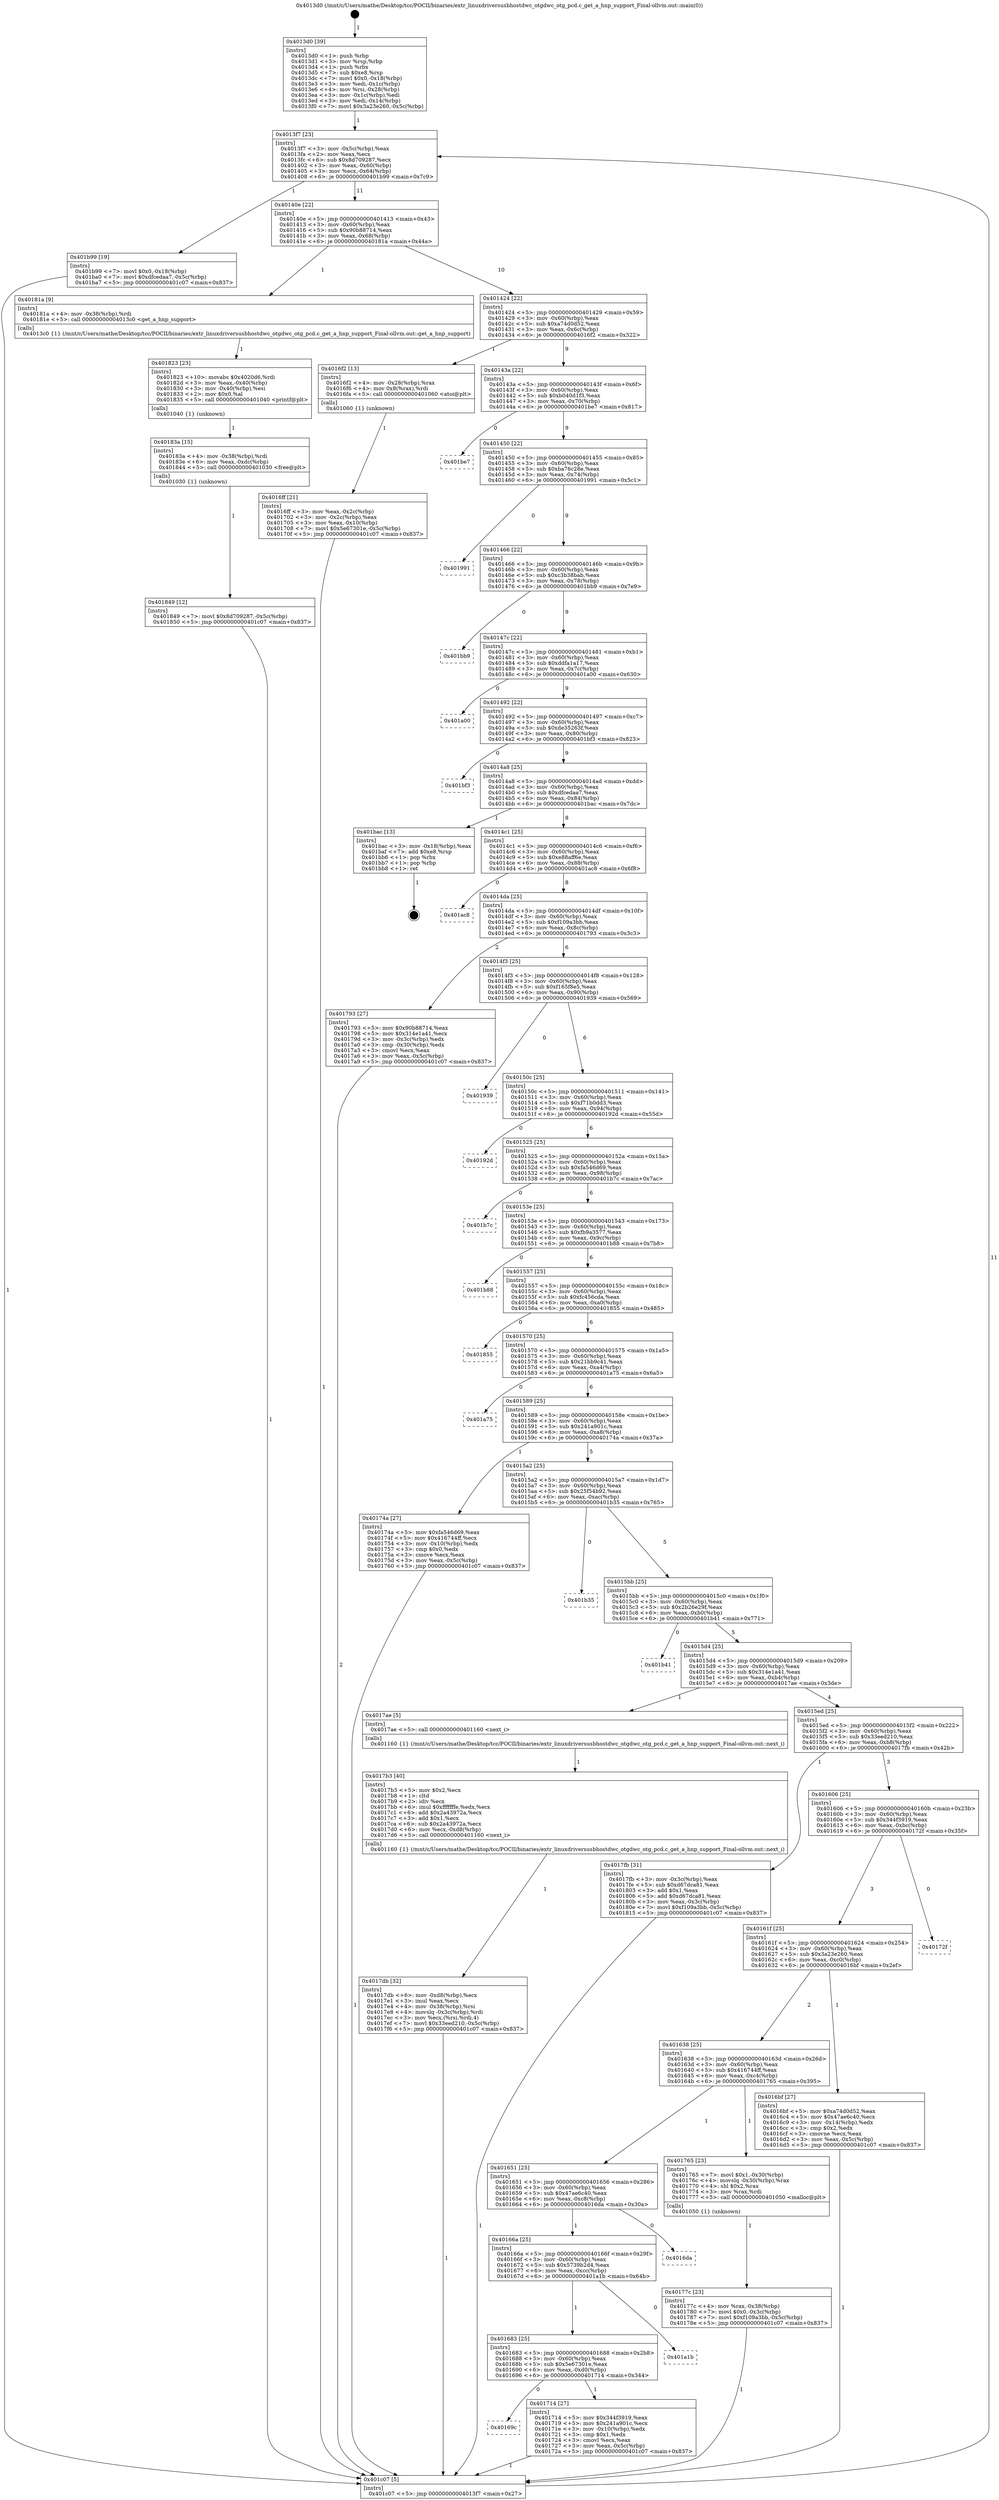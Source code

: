 digraph "0x4013d0" {
  label = "0x4013d0 (/mnt/c/Users/mathe/Desktop/tcc/POCII/binaries/extr_linuxdriversusbhostdwc_otgdwc_otg_pcd.c_get_a_hnp_support_Final-ollvm.out::main(0))"
  labelloc = "t"
  node[shape=record]

  Entry [label="",width=0.3,height=0.3,shape=circle,fillcolor=black,style=filled]
  "0x4013f7" [label="{
     0x4013f7 [23]\l
     | [instrs]\l
     &nbsp;&nbsp;0x4013f7 \<+3\>: mov -0x5c(%rbp),%eax\l
     &nbsp;&nbsp;0x4013fa \<+2\>: mov %eax,%ecx\l
     &nbsp;&nbsp;0x4013fc \<+6\>: sub $0x8d709287,%ecx\l
     &nbsp;&nbsp;0x401402 \<+3\>: mov %eax,-0x60(%rbp)\l
     &nbsp;&nbsp;0x401405 \<+3\>: mov %ecx,-0x64(%rbp)\l
     &nbsp;&nbsp;0x401408 \<+6\>: je 0000000000401b99 \<main+0x7c9\>\l
  }"]
  "0x401b99" [label="{
     0x401b99 [19]\l
     | [instrs]\l
     &nbsp;&nbsp;0x401b99 \<+7\>: movl $0x0,-0x18(%rbp)\l
     &nbsp;&nbsp;0x401ba0 \<+7\>: movl $0xdfcedaa7,-0x5c(%rbp)\l
     &nbsp;&nbsp;0x401ba7 \<+5\>: jmp 0000000000401c07 \<main+0x837\>\l
  }"]
  "0x40140e" [label="{
     0x40140e [22]\l
     | [instrs]\l
     &nbsp;&nbsp;0x40140e \<+5\>: jmp 0000000000401413 \<main+0x43\>\l
     &nbsp;&nbsp;0x401413 \<+3\>: mov -0x60(%rbp),%eax\l
     &nbsp;&nbsp;0x401416 \<+5\>: sub $0x90b88714,%eax\l
     &nbsp;&nbsp;0x40141b \<+3\>: mov %eax,-0x68(%rbp)\l
     &nbsp;&nbsp;0x40141e \<+6\>: je 000000000040181a \<main+0x44a\>\l
  }"]
  Exit [label="",width=0.3,height=0.3,shape=circle,fillcolor=black,style=filled,peripheries=2]
  "0x40181a" [label="{
     0x40181a [9]\l
     | [instrs]\l
     &nbsp;&nbsp;0x40181a \<+4\>: mov -0x38(%rbp),%rdi\l
     &nbsp;&nbsp;0x40181e \<+5\>: call 00000000004013c0 \<get_a_hnp_support\>\l
     | [calls]\l
     &nbsp;&nbsp;0x4013c0 \{1\} (/mnt/c/Users/mathe/Desktop/tcc/POCII/binaries/extr_linuxdriversusbhostdwc_otgdwc_otg_pcd.c_get_a_hnp_support_Final-ollvm.out::get_a_hnp_support)\l
  }"]
  "0x401424" [label="{
     0x401424 [22]\l
     | [instrs]\l
     &nbsp;&nbsp;0x401424 \<+5\>: jmp 0000000000401429 \<main+0x59\>\l
     &nbsp;&nbsp;0x401429 \<+3\>: mov -0x60(%rbp),%eax\l
     &nbsp;&nbsp;0x40142c \<+5\>: sub $0xa74d0d52,%eax\l
     &nbsp;&nbsp;0x401431 \<+3\>: mov %eax,-0x6c(%rbp)\l
     &nbsp;&nbsp;0x401434 \<+6\>: je 00000000004016f2 \<main+0x322\>\l
  }"]
  "0x401849" [label="{
     0x401849 [12]\l
     | [instrs]\l
     &nbsp;&nbsp;0x401849 \<+7\>: movl $0x8d709287,-0x5c(%rbp)\l
     &nbsp;&nbsp;0x401850 \<+5\>: jmp 0000000000401c07 \<main+0x837\>\l
  }"]
  "0x4016f2" [label="{
     0x4016f2 [13]\l
     | [instrs]\l
     &nbsp;&nbsp;0x4016f2 \<+4\>: mov -0x28(%rbp),%rax\l
     &nbsp;&nbsp;0x4016f6 \<+4\>: mov 0x8(%rax),%rdi\l
     &nbsp;&nbsp;0x4016fa \<+5\>: call 0000000000401060 \<atoi@plt\>\l
     | [calls]\l
     &nbsp;&nbsp;0x401060 \{1\} (unknown)\l
  }"]
  "0x40143a" [label="{
     0x40143a [22]\l
     | [instrs]\l
     &nbsp;&nbsp;0x40143a \<+5\>: jmp 000000000040143f \<main+0x6f\>\l
     &nbsp;&nbsp;0x40143f \<+3\>: mov -0x60(%rbp),%eax\l
     &nbsp;&nbsp;0x401442 \<+5\>: sub $0xb040d1f3,%eax\l
     &nbsp;&nbsp;0x401447 \<+3\>: mov %eax,-0x70(%rbp)\l
     &nbsp;&nbsp;0x40144a \<+6\>: je 0000000000401be7 \<main+0x817\>\l
  }"]
  "0x40183a" [label="{
     0x40183a [15]\l
     | [instrs]\l
     &nbsp;&nbsp;0x40183a \<+4\>: mov -0x38(%rbp),%rdi\l
     &nbsp;&nbsp;0x40183e \<+6\>: mov %eax,-0xdc(%rbp)\l
     &nbsp;&nbsp;0x401844 \<+5\>: call 0000000000401030 \<free@plt\>\l
     | [calls]\l
     &nbsp;&nbsp;0x401030 \{1\} (unknown)\l
  }"]
  "0x401be7" [label="{
     0x401be7\l
  }", style=dashed]
  "0x401450" [label="{
     0x401450 [22]\l
     | [instrs]\l
     &nbsp;&nbsp;0x401450 \<+5\>: jmp 0000000000401455 \<main+0x85\>\l
     &nbsp;&nbsp;0x401455 \<+3\>: mov -0x60(%rbp),%eax\l
     &nbsp;&nbsp;0x401458 \<+5\>: sub $0xba76c28e,%eax\l
     &nbsp;&nbsp;0x40145d \<+3\>: mov %eax,-0x74(%rbp)\l
     &nbsp;&nbsp;0x401460 \<+6\>: je 0000000000401991 \<main+0x5c1\>\l
  }"]
  "0x401823" [label="{
     0x401823 [23]\l
     | [instrs]\l
     &nbsp;&nbsp;0x401823 \<+10\>: movabs $0x4020d6,%rdi\l
     &nbsp;&nbsp;0x40182d \<+3\>: mov %eax,-0x40(%rbp)\l
     &nbsp;&nbsp;0x401830 \<+3\>: mov -0x40(%rbp),%esi\l
     &nbsp;&nbsp;0x401833 \<+2\>: mov $0x0,%al\l
     &nbsp;&nbsp;0x401835 \<+5\>: call 0000000000401040 \<printf@plt\>\l
     | [calls]\l
     &nbsp;&nbsp;0x401040 \{1\} (unknown)\l
  }"]
  "0x401991" [label="{
     0x401991\l
  }", style=dashed]
  "0x401466" [label="{
     0x401466 [22]\l
     | [instrs]\l
     &nbsp;&nbsp;0x401466 \<+5\>: jmp 000000000040146b \<main+0x9b\>\l
     &nbsp;&nbsp;0x40146b \<+3\>: mov -0x60(%rbp),%eax\l
     &nbsp;&nbsp;0x40146e \<+5\>: sub $0xc3b38bab,%eax\l
     &nbsp;&nbsp;0x401473 \<+3\>: mov %eax,-0x78(%rbp)\l
     &nbsp;&nbsp;0x401476 \<+6\>: je 0000000000401bb9 \<main+0x7e9\>\l
  }"]
  "0x4017db" [label="{
     0x4017db [32]\l
     | [instrs]\l
     &nbsp;&nbsp;0x4017db \<+6\>: mov -0xd8(%rbp),%ecx\l
     &nbsp;&nbsp;0x4017e1 \<+3\>: imul %eax,%ecx\l
     &nbsp;&nbsp;0x4017e4 \<+4\>: mov -0x38(%rbp),%rsi\l
     &nbsp;&nbsp;0x4017e8 \<+4\>: movslq -0x3c(%rbp),%rdi\l
     &nbsp;&nbsp;0x4017ec \<+3\>: mov %ecx,(%rsi,%rdi,4)\l
     &nbsp;&nbsp;0x4017ef \<+7\>: movl $0x33eed210,-0x5c(%rbp)\l
     &nbsp;&nbsp;0x4017f6 \<+5\>: jmp 0000000000401c07 \<main+0x837\>\l
  }"]
  "0x401bb9" [label="{
     0x401bb9\l
  }", style=dashed]
  "0x40147c" [label="{
     0x40147c [22]\l
     | [instrs]\l
     &nbsp;&nbsp;0x40147c \<+5\>: jmp 0000000000401481 \<main+0xb1\>\l
     &nbsp;&nbsp;0x401481 \<+3\>: mov -0x60(%rbp),%eax\l
     &nbsp;&nbsp;0x401484 \<+5\>: sub $0xddfa1a17,%eax\l
     &nbsp;&nbsp;0x401489 \<+3\>: mov %eax,-0x7c(%rbp)\l
     &nbsp;&nbsp;0x40148c \<+6\>: je 0000000000401a00 \<main+0x630\>\l
  }"]
  "0x4017b3" [label="{
     0x4017b3 [40]\l
     | [instrs]\l
     &nbsp;&nbsp;0x4017b3 \<+5\>: mov $0x2,%ecx\l
     &nbsp;&nbsp;0x4017b8 \<+1\>: cltd\l
     &nbsp;&nbsp;0x4017b9 \<+2\>: idiv %ecx\l
     &nbsp;&nbsp;0x4017bb \<+6\>: imul $0xfffffffe,%edx,%ecx\l
     &nbsp;&nbsp;0x4017c1 \<+6\>: add $0x2a43972a,%ecx\l
     &nbsp;&nbsp;0x4017c7 \<+3\>: add $0x1,%ecx\l
     &nbsp;&nbsp;0x4017ca \<+6\>: sub $0x2a43972a,%ecx\l
     &nbsp;&nbsp;0x4017d0 \<+6\>: mov %ecx,-0xd8(%rbp)\l
     &nbsp;&nbsp;0x4017d6 \<+5\>: call 0000000000401160 \<next_i\>\l
     | [calls]\l
     &nbsp;&nbsp;0x401160 \{1\} (/mnt/c/Users/mathe/Desktop/tcc/POCII/binaries/extr_linuxdriversusbhostdwc_otgdwc_otg_pcd.c_get_a_hnp_support_Final-ollvm.out::next_i)\l
  }"]
  "0x401a00" [label="{
     0x401a00\l
  }", style=dashed]
  "0x401492" [label="{
     0x401492 [22]\l
     | [instrs]\l
     &nbsp;&nbsp;0x401492 \<+5\>: jmp 0000000000401497 \<main+0xc7\>\l
     &nbsp;&nbsp;0x401497 \<+3\>: mov -0x60(%rbp),%eax\l
     &nbsp;&nbsp;0x40149a \<+5\>: sub $0xde35263f,%eax\l
     &nbsp;&nbsp;0x40149f \<+3\>: mov %eax,-0x80(%rbp)\l
     &nbsp;&nbsp;0x4014a2 \<+6\>: je 0000000000401bf3 \<main+0x823\>\l
  }"]
  "0x40177c" [label="{
     0x40177c [23]\l
     | [instrs]\l
     &nbsp;&nbsp;0x40177c \<+4\>: mov %rax,-0x38(%rbp)\l
     &nbsp;&nbsp;0x401780 \<+7\>: movl $0x0,-0x3c(%rbp)\l
     &nbsp;&nbsp;0x401787 \<+7\>: movl $0xf109a3bb,-0x5c(%rbp)\l
     &nbsp;&nbsp;0x40178e \<+5\>: jmp 0000000000401c07 \<main+0x837\>\l
  }"]
  "0x401bf3" [label="{
     0x401bf3\l
  }", style=dashed]
  "0x4014a8" [label="{
     0x4014a8 [25]\l
     | [instrs]\l
     &nbsp;&nbsp;0x4014a8 \<+5\>: jmp 00000000004014ad \<main+0xdd\>\l
     &nbsp;&nbsp;0x4014ad \<+3\>: mov -0x60(%rbp),%eax\l
     &nbsp;&nbsp;0x4014b0 \<+5\>: sub $0xdfcedaa7,%eax\l
     &nbsp;&nbsp;0x4014b5 \<+6\>: mov %eax,-0x84(%rbp)\l
     &nbsp;&nbsp;0x4014bb \<+6\>: je 0000000000401bac \<main+0x7dc\>\l
  }"]
  "0x40169c" [label="{
     0x40169c\l
  }", style=dashed]
  "0x401bac" [label="{
     0x401bac [13]\l
     | [instrs]\l
     &nbsp;&nbsp;0x401bac \<+3\>: mov -0x18(%rbp),%eax\l
     &nbsp;&nbsp;0x401baf \<+7\>: add $0xe8,%rsp\l
     &nbsp;&nbsp;0x401bb6 \<+1\>: pop %rbx\l
     &nbsp;&nbsp;0x401bb7 \<+1\>: pop %rbp\l
     &nbsp;&nbsp;0x401bb8 \<+1\>: ret\l
  }"]
  "0x4014c1" [label="{
     0x4014c1 [25]\l
     | [instrs]\l
     &nbsp;&nbsp;0x4014c1 \<+5\>: jmp 00000000004014c6 \<main+0xf6\>\l
     &nbsp;&nbsp;0x4014c6 \<+3\>: mov -0x60(%rbp),%eax\l
     &nbsp;&nbsp;0x4014c9 \<+5\>: sub $0xe88aff6e,%eax\l
     &nbsp;&nbsp;0x4014ce \<+6\>: mov %eax,-0x88(%rbp)\l
     &nbsp;&nbsp;0x4014d4 \<+6\>: je 0000000000401ac8 \<main+0x6f8\>\l
  }"]
  "0x401714" [label="{
     0x401714 [27]\l
     | [instrs]\l
     &nbsp;&nbsp;0x401714 \<+5\>: mov $0x344f3919,%eax\l
     &nbsp;&nbsp;0x401719 \<+5\>: mov $0x241a901c,%ecx\l
     &nbsp;&nbsp;0x40171e \<+3\>: mov -0x10(%rbp),%edx\l
     &nbsp;&nbsp;0x401721 \<+3\>: cmp $0x1,%edx\l
     &nbsp;&nbsp;0x401724 \<+3\>: cmovl %ecx,%eax\l
     &nbsp;&nbsp;0x401727 \<+3\>: mov %eax,-0x5c(%rbp)\l
     &nbsp;&nbsp;0x40172a \<+5\>: jmp 0000000000401c07 \<main+0x837\>\l
  }"]
  "0x401ac8" [label="{
     0x401ac8\l
  }", style=dashed]
  "0x4014da" [label="{
     0x4014da [25]\l
     | [instrs]\l
     &nbsp;&nbsp;0x4014da \<+5\>: jmp 00000000004014df \<main+0x10f\>\l
     &nbsp;&nbsp;0x4014df \<+3\>: mov -0x60(%rbp),%eax\l
     &nbsp;&nbsp;0x4014e2 \<+5\>: sub $0xf109a3bb,%eax\l
     &nbsp;&nbsp;0x4014e7 \<+6\>: mov %eax,-0x8c(%rbp)\l
     &nbsp;&nbsp;0x4014ed \<+6\>: je 0000000000401793 \<main+0x3c3\>\l
  }"]
  "0x401683" [label="{
     0x401683 [25]\l
     | [instrs]\l
     &nbsp;&nbsp;0x401683 \<+5\>: jmp 0000000000401688 \<main+0x2b8\>\l
     &nbsp;&nbsp;0x401688 \<+3\>: mov -0x60(%rbp),%eax\l
     &nbsp;&nbsp;0x40168b \<+5\>: sub $0x5e67301e,%eax\l
     &nbsp;&nbsp;0x401690 \<+6\>: mov %eax,-0xd0(%rbp)\l
     &nbsp;&nbsp;0x401696 \<+6\>: je 0000000000401714 \<main+0x344\>\l
  }"]
  "0x401793" [label="{
     0x401793 [27]\l
     | [instrs]\l
     &nbsp;&nbsp;0x401793 \<+5\>: mov $0x90b88714,%eax\l
     &nbsp;&nbsp;0x401798 \<+5\>: mov $0x314e1a41,%ecx\l
     &nbsp;&nbsp;0x40179d \<+3\>: mov -0x3c(%rbp),%edx\l
     &nbsp;&nbsp;0x4017a0 \<+3\>: cmp -0x30(%rbp),%edx\l
     &nbsp;&nbsp;0x4017a3 \<+3\>: cmovl %ecx,%eax\l
     &nbsp;&nbsp;0x4017a6 \<+3\>: mov %eax,-0x5c(%rbp)\l
     &nbsp;&nbsp;0x4017a9 \<+5\>: jmp 0000000000401c07 \<main+0x837\>\l
  }"]
  "0x4014f3" [label="{
     0x4014f3 [25]\l
     | [instrs]\l
     &nbsp;&nbsp;0x4014f3 \<+5\>: jmp 00000000004014f8 \<main+0x128\>\l
     &nbsp;&nbsp;0x4014f8 \<+3\>: mov -0x60(%rbp),%eax\l
     &nbsp;&nbsp;0x4014fb \<+5\>: sub $0xf165f8e5,%eax\l
     &nbsp;&nbsp;0x401500 \<+6\>: mov %eax,-0x90(%rbp)\l
     &nbsp;&nbsp;0x401506 \<+6\>: je 0000000000401939 \<main+0x569\>\l
  }"]
  "0x401a1b" [label="{
     0x401a1b\l
  }", style=dashed]
  "0x401939" [label="{
     0x401939\l
  }", style=dashed]
  "0x40150c" [label="{
     0x40150c [25]\l
     | [instrs]\l
     &nbsp;&nbsp;0x40150c \<+5\>: jmp 0000000000401511 \<main+0x141\>\l
     &nbsp;&nbsp;0x401511 \<+3\>: mov -0x60(%rbp),%eax\l
     &nbsp;&nbsp;0x401514 \<+5\>: sub $0xf71b0dd3,%eax\l
     &nbsp;&nbsp;0x401519 \<+6\>: mov %eax,-0x94(%rbp)\l
     &nbsp;&nbsp;0x40151f \<+6\>: je 000000000040192d \<main+0x55d\>\l
  }"]
  "0x40166a" [label="{
     0x40166a [25]\l
     | [instrs]\l
     &nbsp;&nbsp;0x40166a \<+5\>: jmp 000000000040166f \<main+0x29f\>\l
     &nbsp;&nbsp;0x40166f \<+3\>: mov -0x60(%rbp),%eax\l
     &nbsp;&nbsp;0x401672 \<+5\>: sub $0x5739b2d4,%eax\l
     &nbsp;&nbsp;0x401677 \<+6\>: mov %eax,-0xcc(%rbp)\l
     &nbsp;&nbsp;0x40167d \<+6\>: je 0000000000401a1b \<main+0x64b\>\l
  }"]
  "0x40192d" [label="{
     0x40192d\l
  }", style=dashed]
  "0x401525" [label="{
     0x401525 [25]\l
     | [instrs]\l
     &nbsp;&nbsp;0x401525 \<+5\>: jmp 000000000040152a \<main+0x15a\>\l
     &nbsp;&nbsp;0x40152a \<+3\>: mov -0x60(%rbp),%eax\l
     &nbsp;&nbsp;0x40152d \<+5\>: sub $0xfa546d69,%eax\l
     &nbsp;&nbsp;0x401532 \<+6\>: mov %eax,-0x98(%rbp)\l
     &nbsp;&nbsp;0x401538 \<+6\>: je 0000000000401b7c \<main+0x7ac\>\l
  }"]
  "0x4016da" [label="{
     0x4016da\l
  }", style=dashed]
  "0x401b7c" [label="{
     0x401b7c\l
  }", style=dashed]
  "0x40153e" [label="{
     0x40153e [25]\l
     | [instrs]\l
     &nbsp;&nbsp;0x40153e \<+5\>: jmp 0000000000401543 \<main+0x173\>\l
     &nbsp;&nbsp;0x401543 \<+3\>: mov -0x60(%rbp),%eax\l
     &nbsp;&nbsp;0x401546 \<+5\>: sub $0xfb9a3577,%eax\l
     &nbsp;&nbsp;0x40154b \<+6\>: mov %eax,-0x9c(%rbp)\l
     &nbsp;&nbsp;0x401551 \<+6\>: je 0000000000401b88 \<main+0x7b8\>\l
  }"]
  "0x401651" [label="{
     0x401651 [25]\l
     | [instrs]\l
     &nbsp;&nbsp;0x401651 \<+5\>: jmp 0000000000401656 \<main+0x286\>\l
     &nbsp;&nbsp;0x401656 \<+3\>: mov -0x60(%rbp),%eax\l
     &nbsp;&nbsp;0x401659 \<+5\>: sub $0x47ae6c40,%eax\l
     &nbsp;&nbsp;0x40165e \<+6\>: mov %eax,-0xc8(%rbp)\l
     &nbsp;&nbsp;0x401664 \<+6\>: je 00000000004016da \<main+0x30a\>\l
  }"]
  "0x401b88" [label="{
     0x401b88\l
  }", style=dashed]
  "0x401557" [label="{
     0x401557 [25]\l
     | [instrs]\l
     &nbsp;&nbsp;0x401557 \<+5\>: jmp 000000000040155c \<main+0x18c\>\l
     &nbsp;&nbsp;0x40155c \<+3\>: mov -0x60(%rbp),%eax\l
     &nbsp;&nbsp;0x40155f \<+5\>: sub $0xfc456cda,%eax\l
     &nbsp;&nbsp;0x401564 \<+6\>: mov %eax,-0xa0(%rbp)\l
     &nbsp;&nbsp;0x40156a \<+6\>: je 0000000000401855 \<main+0x485\>\l
  }"]
  "0x401765" [label="{
     0x401765 [23]\l
     | [instrs]\l
     &nbsp;&nbsp;0x401765 \<+7\>: movl $0x1,-0x30(%rbp)\l
     &nbsp;&nbsp;0x40176c \<+4\>: movslq -0x30(%rbp),%rax\l
     &nbsp;&nbsp;0x401770 \<+4\>: shl $0x2,%rax\l
     &nbsp;&nbsp;0x401774 \<+3\>: mov %rax,%rdi\l
     &nbsp;&nbsp;0x401777 \<+5\>: call 0000000000401050 \<malloc@plt\>\l
     | [calls]\l
     &nbsp;&nbsp;0x401050 \{1\} (unknown)\l
  }"]
  "0x401855" [label="{
     0x401855\l
  }", style=dashed]
  "0x401570" [label="{
     0x401570 [25]\l
     | [instrs]\l
     &nbsp;&nbsp;0x401570 \<+5\>: jmp 0000000000401575 \<main+0x1a5\>\l
     &nbsp;&nbsp;0x401575 \<+3\>: mov -0x60(%rbp),%eax\l
     &nbsp;&nbsp;0x401578 \<+5\>: sub $0x21bb9c41,%eax\l
     &nbsp;&nbsp;0x40157d \<+6\>: mov %eax,-0xa4(%rbp)\l
     &nbsp;&nbsp;0x401583 \<+6\>: je 0000000000401a75 \<main+0x6a5\>\l
  }"]
  "0x4016ff" [label="{
     0x4016ff [21]\l
     | [instrs]\l
     &nbsp;&nbsp;0x4016ff \<+3\>: mov %eax,-0x2c(%rbp)\l
     &nbsp;&nbsp;0x401702 \<+3\>: mov -0x2c(%rbp),%eax\l
     &nbsp;&nbsp;0x401705 \<+3\>: mov %eax,-0x10(%rbp)\l
     &nbsp;&nbsp;0x401708 \<+7\>: movl $0x5e67301e,-0x5c(%rbp)\l
     &nbsp;&nbsp;0x40170f \<+5\>: jmp 0000000000401c07 \<main+0x837\>\l
  }"]
  "0x401a75" [label="{
     0x401a75\l
  }", style=dashed]
  "0x401589" [label="{
     0x401589 [25]\l
     | [instrs]\l
     &nbsp;&nbsp;0x401589 \<+5\>: jmp 000000000040158e \<main+0x1be\>\l
     &nbsp;&nbsp;0x40158e \<+3\>: mov -0x60(%rbp),%eax\l
     &nbsp;&nbsp;0x401591 \<+5\>: sub $0x241a901c,%eax\l
     &nbsp;&nbsp;0x401596 \<+6\>: mov %eax,-0xa8(%rbp)\l
     &nbsp;&nbsp;0x40159c \<+6\>: je 000000000040174a \<main+0x37a\>\l
  }"]
  "0x4013d0" [label="{
     0x4013d0 [39]\l
     | [instrs]\l
     &nbsp;&nbsp;0x4013d0 \<+1\>: push %rbp\l
     &nbsp;&nbsp;0x4013d1 \<+3\>: mov %rsp,%rbp\l
     &nbsp;&nbsp;0x4013d4 \<+1\>: push %rbx\l
     &nbsp;&nbsp;0x4013d5 \<+7\>: sub $0xe8,%rsp\l
     &nbsp;&nbsp;0x4013dc \<+7\>: movl $0x0,-0x18(%rbp)\l
     &nbsp;&nbsp;0x4013e3 \<+3\>: mov %edi,-0x1c(%rbp)\l
     &nbsp;&nbsp;0x4013e6 \<+4\>: mov %rsi,-0x28(%rbp)\l
     &nbsp;&nbsp;0x4013ea \<+3\>: mov -0x1c(%rbp),%edi\l
     &nbsp;&nbsp;0x4013ed \<+3\>: mov %edi,-0x14(%rbp)\l
     &nbsp;&nbsp;0x4013f0 \<+7\>: movl $0x3a23e260,-0x5c(%rbp)\l
  }"]
  "0x40174a" [label="{
     0x40174a [27]\l
     | [instrs]\l
     &nbsp;&nbsp;0x40174a \<+5\>: mov $0xfa546d69,%eax\l
     &nbsp;&nbsp;0x40174f \<+5\>: mov $0x416744ff,%ecx\l
     &nbsp;&nbsp;0x401754 \<+3\>: mov -0x10(%rbp),%edx\l
     &nbsp;&nbsp;0x401757 \<+3\>: cmp $0x0,%edx\l
     &nbsp;&nbsp;0x40175a \<+3\>: cmove %ecx,%eax\l
     &nbsp;&nbsp;0x40175d \<+3\>: mov %eax,-0x5c(%rbp)\l
     &nbsp;&nbsp;0x401760 \<+5\>: jmp 0000000000401c07 \<main+0x837\>\l
  }"]
  "0x4015a2" [label="{
     0x4015a2 [25]\l
     | [instrs]\l
     &nbsp;&nbsp;0x4015a2 \<+5\>: jmp 00000000004015a7 \<main+0x1d7\>\l
     &nbsp;&nbsp;0x4015a7 \<+3\>: mov -0x60(%rbp),%eax\l
     &nbsp;&nbsp;0x4015aa \<+5\>: sub $0x25f54b92,%eax\l
     &nbsp;&nbsp;0x4015af \<+6\>: mov %eax,-0xac(%rbp)\l
     &nbsp;&nbsp;0x4015b5 \<+6\>: je 0000000000401b35 \<main+0x765\>\l
  }"]
  "0x401c07" [label="{
     0x401c07 [5]\l
     | [instrs]\l
     &nbsp;&nbsp;0x401c07 \<+5\>: jmp 00000000004013f7 \<main+0x27\>\l
  }"]
  "0x401b35" [label="{
     0x401b35\l
  }", style=dashed]
  "0x4015bb" [label="{
     0x4015bb [25]\l
     | [instrs]\l
     &nbsp;&nbsp;0x4015bb \<+5\>: jmp 00000000004015c0 \<main+0x1f0\>\l
     &nbsp;&nbsp;0x4015c0 \<+3\>: mov -0x60(%rbp),%eax\l
     &nbsp;&nbsp;0x4015c3 \<+5\>: sub $0x2b26e29f,%eax\l
     &nbsp;&nbsp;0x4015c8 \<+6\>: mov %eax,-0xb0(%rbp)\l
     &nbsp;&nbsp;0x4015ce \<+6\>: je 0000000000401b41 \<main+0x771\>\l
  }"]
  "0x401638" [label="{
     0x401638 [25]\l
     | [instrs]\l
     &nbsp;&nbsp;0x401638 \<+5\>: jmp 000000000040163d \<main+0x26d\>\l
     &nbsp;&nbsp;0x40163d \<+3\>: mov -0x60(%rbp),%eax\l
     &nbsp;&nbsp;0x401640 \<+5\>: sub $0x416744ff,%eax\l
     &nbsp;&nbsp;0x401645 \<+6\>: mov %eax,-0xc4(%rbp)\l
     &nbsp;&nbsp;0x40164b \<+6\>: je 0000000000401765 \<main+0x395\>\l
  }"]
  "0x401b41" [label="{
     0x401b41\l
  }", style=dashed]
  "0x4015d4" [label="{
     0x4015d4 [25]\l
     | [instrs]\l
     &nbsp;&nbsp;0x4015d4 \<+5\>: jmp 00000000004015d9 \<main+0x209\>\l
     &nbsp;&nbsp;0x4015d9 \<+3\>: mov -0x60(%rbp),%eax\l
     &nbsp;&nbsp;0x4015dc \<+5\>: sub $0x314e1a41,%eax\l
     &nbsp;&nbsp;0x4015e1 \<+6\>: mov %eax,-0xb4(%rbp)\l
     &nbsp;&nbsp;0x4015e7 \<+6\>: je 00000000004017ae \<main+0x3de\>\l
  }"]
  "0x4016bf" [label="{
     0x4016bf [27]\l
     | [instrs]\l
     &nbsp;&nbsp;0x4016bf \<+5\>: mov $0xa74d0d52,%eax\l
     &nbsp;&nbsp;0x4016c4 \<+5\>: mov $0x47ae6c40,%ecx\l
     &nbsp;&nbsp;0x4016c9 \<+3\>: mov -0x14(%rbp),%edx\l
     &nbsp;&nbsp;0x4016cc \<+3\>: cmp $0x2,%edx\l
     &nbsp;&nbsp;0x4016cf \<+3\>: cmovne %ecx,%eax\l
     &nbsp;&nbsp;0x4016d2 \<+3\>: mov %eax,-0x5c(%rbp)\l
     &nbsp;&nbsp;0x4016d5 \<+5\>: jmp 0000000000401c07 \<main+0x837\>\l
  }"]
  "0x4017ae" [label="{
     0x4017ae [5]\l
     | [instrs]\l
     &nbsp;&nbsp;0x4017ae \<+5\>: call 0000000000401160 \<next_i\>\l
     | [calls]\l
     &nbsp;&nbsp;0x401160 \{1\} (/mnt/c/Users/mathe/Desktop/tcc/POCII/binaries/extr_linuxdriversusbhostdwc_otgdwc_otg_pcd.c_get_a_hnp_support_Final-ollvm.out::next_i)\l
  }"]
  "0x4015ed" [label="{
     0x4015ed [25]\l
     | [instrs]\l
     &nbsp;&nbsp;0x4015ed \<+5\>: jmp 00000000004015f2 \<main+0x222\>\l
     &nbsp;&nbsp;0x4015f2 \<+3\>: mov -0x60(%rbp),%eax\l
     &nbsp;&nbsp;0x4015f5 \<+5\>: sub $0x33eed210,%eax\l
     &nbsp;&nbsp;0x4015fa \<+6\>: mov %eax,-0xb8(%rbp)\l
     &nbsp;&nbsp;0x401600 \<+6\>: je 00000000004017fb \<main+0x42b\>\l
  }"]
  "0x40161f" [label="{
     0x40161f [25]\l
     | [instrs]\l
     &nbsp;&nbsp;0x40161f \<+5\>: jmp 0000000000401624 \<main+0x254\>\l
     &nbsp;&nbsp;0x401624 \<+3\>: mov -0x60(%rbp),%eax\l
     &nbsp;&nbsp;0x401627 \<+5\>: sub $0x3a23e260,%eax\l
     &nbsp;&nbsp;0x40162c \<+6\>: mov %eax,-0xc0(%rbp)\l
     &nbsp;&nbsp;0x401632 \<+6\>: je 00000000004016bf \<main+0x2ef\>\l
  }"]
  "0x4017fb" [label="{
     0x4017fb [31]\l
     | [instrs]\l
     &nbsp;&nbsp;0x4017fb \<+3\>: mov -0x3c(%rbp),%eax\l
     &nbsp;&nbsp;0x4017fe \<+5\>: sub $0xd67dca81,%eax\l
     &nbsp;&nbsp;0x401803 \<+3\>: add $0x1,%eax\l
     &nbsp;&nbsp;0x401806 \<+5\>: add $0xd67dca81,%eax\l
     &nbsp;&nbsp;0x40180b \<+3\>: mov %eax,-0x3c(%rbp)\l
     &nbsp;&nbsp;0x40180e \<+7\>: movl $0xf109a3bb,-0x5c(%rbp)\l
     &nbsp;&nbsp;0x401815 \<+5\>: jmp 0000000000401c07 \<main+0x837\>\l
  }"]
  "0x401606" [label="{
     0x401606 [25]\l
     | [instrs]\l
     &nbsp;&nbsp;0x401606 \<+5\>: jmp 000000000040160b \<main+0x23b\>\l
     &nbsp;&nbsp;0x40160b \<+3\>: mov -0x60(%rbp),%eax\l
     &nbsp;&nbsp;0x40160e \<+5\>: sub $0x344f3919,%eax\l
     &nbsp;&nbsp;0x401613 \<+6\>: mov %eax,-0xbc(%rbp)\l
     &nbsp;&nbsp;0x401619 \<+6\>: je 000000000040172f \<main+0x35f\>\l
  }"]
  "0x40172f" [label="{
     0x40172f\l
  }", style=dashed]
  Entry -> "0x4013d0" [label=" 1"]
  "0x4013f7" -> "0x401b99" [label=" 1"]
  "0x4013f7" -> "0x40140e" [label=" 11"]
  "0x401bac" -> Exit [label=" 1"]
  "0x40140e" -> "0x40181a" [label=" 1"]
  "0x40140e" -> "0x401424" [label=" 10"]
  "0x401b99" -> "0x401c07" [label=" 1"]
  "0x401424" -> "0x4016f2" [label=" 1"]
  "0x401424" -> "0x40143a" [label=" 9"]
  "0x401849" -> "0x401c07" [label=" 1"]
  "0x40143a" -> "0x401be7" [label=" 0"]
  "0x40143a" -> "0x401450" [label=" 9"]
  "0x40183a" -> "0x401849" [label=" 1"]
  "0x401450" -> "0x401991" [label=" 0"]
  "0x401450" -> "0x401466" [label=" 9"]
  "0x401823" -> "0x40183a" [label=" 1"]
  "0x401466" -> "0x401bb9" [label=" 0"]
  "0x401466" -> "0x40147c" [label=" 9"]
  "0x40181a" -> "0x401823" [label=" 1"]
  "0x40147c" -> "0x401a00" [label=" 0"]
  "0x40147c" -> "0x401492" [label=" 9"]
  "0x4017fb" -> "0x401c07" [label=" 1"]
  "0x401492" -> "0x401bf3" [label=" 0"]
  "0x401492" -> "0x4014a8" [label=" 9"]
  "0x4017db" -> "0x401c07" [label=" 1"]
  "0x4014a8" -> "0x401bac" [label=" 1"]
  "0x4014a8" -> "0x4014c1" [label=" 8"]
  "0x4017b3" -> "0x4017db" [label=" 1"]
  "0x4014c1" -> "0x401ac8" [label=" 0"]
  "0x4014c1" -> "0x4014da" [label=" 8"]
  "0x4017ae" -> "0x4017b3" [label=" 1"]
  "0x4014da" -> "0x401793" [label=" 2"]
  "0x4014da" -> "0x4014f3" [label=" 6"]
  "0x40177c" -> "0x401c07" [label=" 1"]
  "0x4014f3" -> "0x401939" [label=" 0"]
  "0x4014f3" -> "0x40150c" [label=" 6"]
  "0x401765" -> "0x40177c" [label=" 1"]
  "0x40150c" -> "0x40192d" [label=" 0"]
  "0x40150c" -> "0x401525" [label=" 6"]
  "0x401714" -> "0x401c07" [label=" 1"]
  "0x401525" -> "0x401b7c" [label=" 0"]
  "0x401525" -> "0x40153e" [label=" 6"]
  "0x401683" -> "0x40169c" [label=" 0"]
  "0x40153e" -> "0x401b88" [label=" 0"]
  "0x40153e" -> "0x401557" [label=" 6"]
  "0x401793" -> "0x401c07" [label=" 2"]
  "0x401557" -> "0x401855" [label=" 0"]
  "0x401557" -> "0x401570" [label=" 6"]
  "0x40166a" -> "0x401683" [label=" 1"]
  "0x401570" -> "0x401a75" [label=" 0"]
  "0x401570" -> "0x401589" [label=" 6"]
  "0x40174a" -> "0x401c07" [label=" 1"]
  "0x401589" -> "0x40174a" [label=" 1"]
  "0x401589" -> "0x4015a2" [label=" 5"]
  "0x401651" -> "0x40166a" [label=" 1"]
  "0x4015a2" -> "0x401b35" [label=" 0"]
  "0x4015a2" -> "0x4015bb" [label=" 5"]
  "0x401651" -> "0x4016da" [label=" 0"]
  "0x4015bb" -> "0x401b41" [label=" 0"]
  "0x4015bb" -> "0x4015d4" [label=" 5"]
  "0x401683" -> "0x401714" [label=" 1"]
  "0x4015d4" -> "0x4017ae" [label=" 1"]
  "0x4015d4" -> "0x4015ed" [label=" 4"]
  "0x401638" -> "0x401651" [label=" 1"]
  "0x4015ed" -> "0x4017fb" [label=" 1"]
  "0x4015ed" -> "0x401606" [label=" 3"]
  "0x40166a" -> "0x401a1b" [label=" 0"]
  "0x401606" -> "0x40172f" [label=" 0"]
  "0x401606" -> "0x40161f" [label=" 3"]
  "0x401638" -> "0x401765" [label=" 1"]
  "0x40161f" -> "0x4016bf" [label=" 1"]
  "0x40161f" -> "0x401638" [label=" 2"]
  "0x4016bf" -> "0x401c07" [label=" 1"]
  "0x4013d0" -> "0x4013f7" [label=" 1"]
  "0x401c07" -> "0x4013f7" [label=" 11"]
  "0x4016f2" -> "0x4016ff" [label=" 1"]
  "0x4016ff" -> "0x401c07" [label=" 1"]
}
